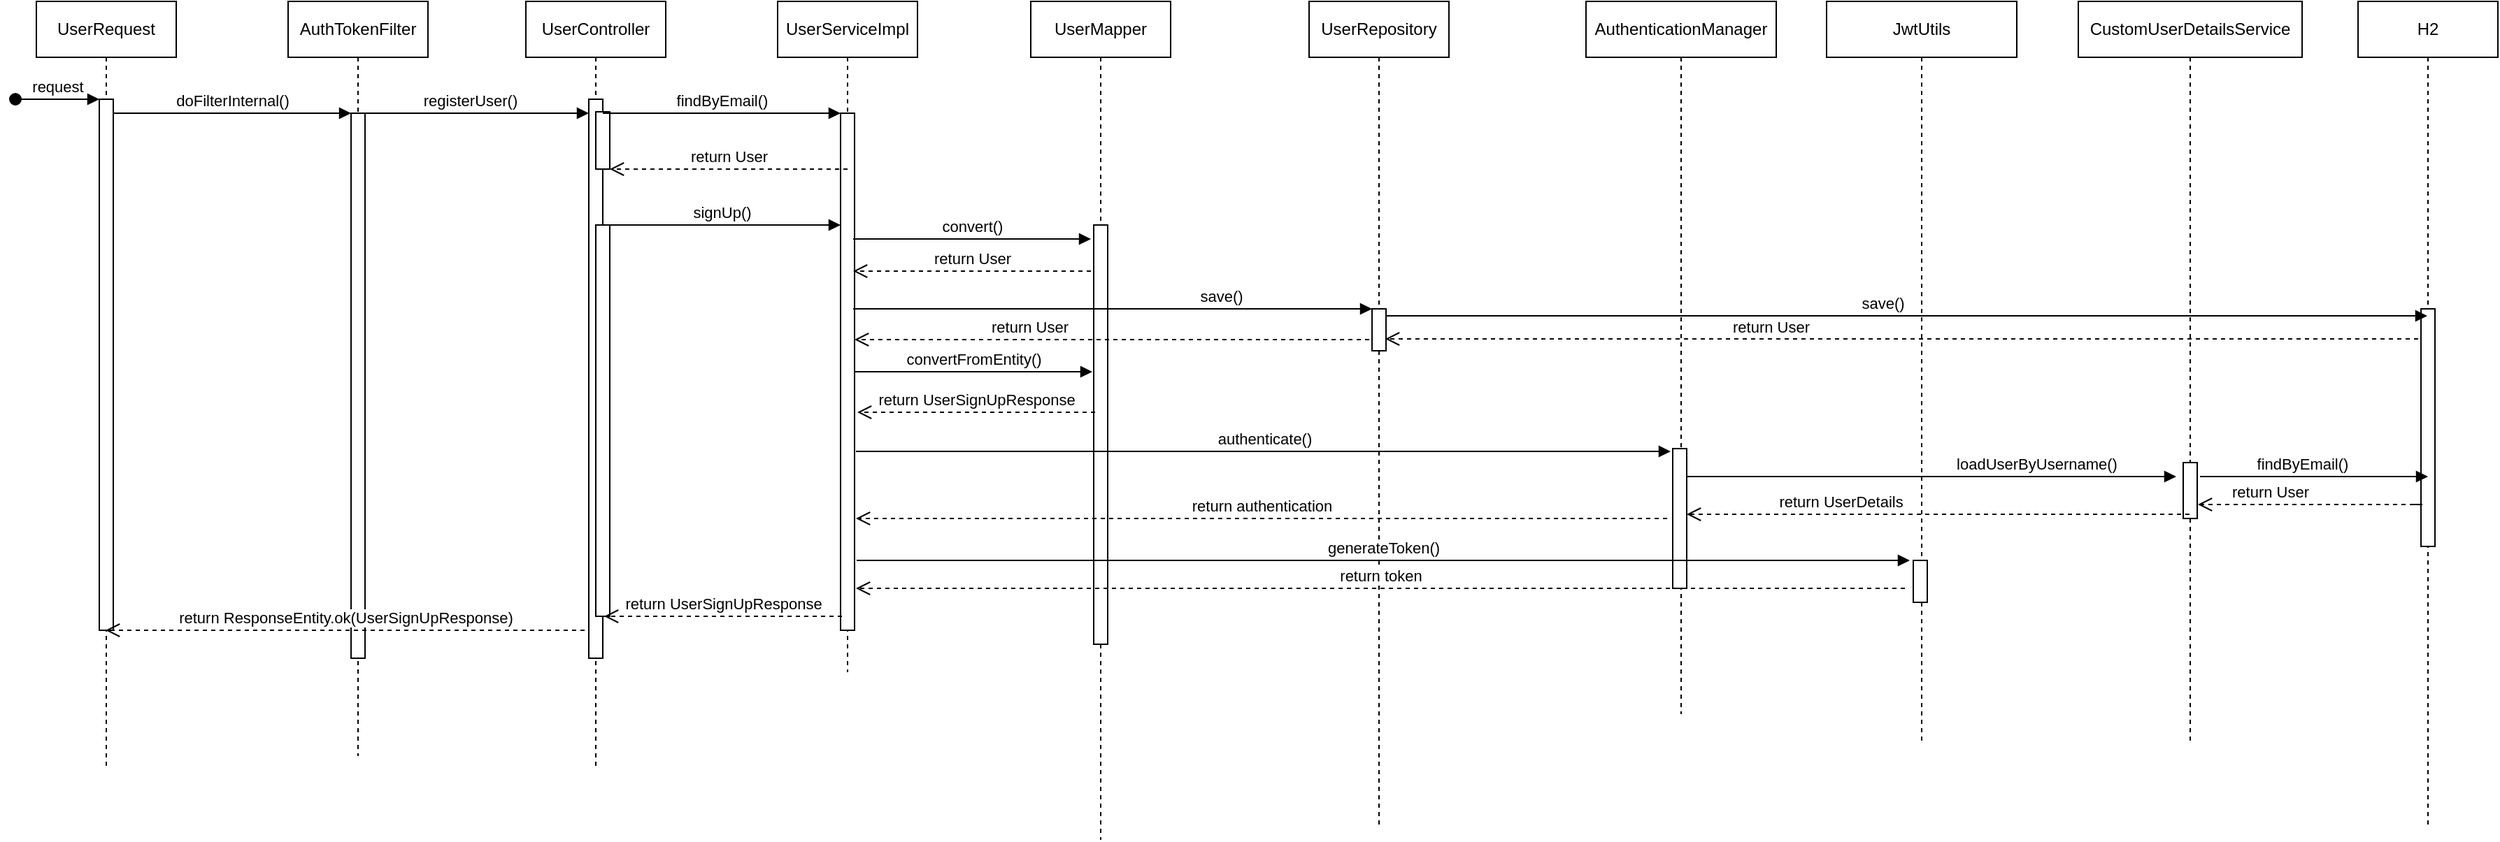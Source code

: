 <mxfile version="27.2.0">
  <diagram name="Page-1" id="2YBvvXClWsGukQMizWep">
    <mxGraphModel dx="1281" dy="658" grid="1" gridSize="10" guides="1" tooltips="1" connect="1" arrows="1" fold="1" page="1" pageScale="1" pageWidth="850" pageHeight="1100" math="0" shadow="0">
      <root>
        <mxCell id="0" />
        <mxCell id="1" parent="0" />
        <mxCell id="aM9ryv3xv72pqoxQDRHE-1" value="UserRequest" style="shape=umlLifeline;perimeter=lifelinePerimeter;whiteSpace=wrap;html=1;container=0;dropTarget=0;collapsible=0;recursiveResize=0;outlineConnect=0;portConstraint=eastwest;newEdgeStyle={&quot;edgeStyle&quot;:&quot;elbowEdgeStyle&quot;,&quot;elbow&quot;:&quot;vertical&quot;,&quot;curved&quot;:0,&quot;rounded&quot;:0};" parent="1" vertex="1">
          <mxGeometry x="40" y="40" width="100" height="550" as="geometry" />
        </mxCell>
        <mxCell id="aM9ryv3xv72pqoxQDRHE-2" value="" style="html=1;points=[];perimeter=orthogonalPerimeter;outlineConnect=0;targetShapes=umlLifeline;portConstraint=eastwest;newEdgeStyle={&quot;edgeStyle&quot;:&quot;elbowEdgeStyle&quot;,&quot;elbow&quot;:&quot;vertical&quot;,&quot;curved&quot;:0,&quot;rounded&quot;:0};" parent="aM9ryv3xv72pqoxQDRHE-1" vertex="1">
          <mxGeometry x="45" y="70" width="10" height="380" as="geometry" />
        </mxCell>
        <mxCell id="aM9ryv3xv72pqoxQDRHE-3" value="request" style="html=1;verticalAlign=bottom;startArrow=oval;endArrow=block;startSize=8;edgeStyle=elbowEdgeStyle;elbow=vertical;curved=0;rounded=0;" parent="aM9ryv3xv72pqoxQDRHE-1" target="aM9ryv3xv72pqoxQDRHE-2" edge="1">
          <mxGeometry relative="1" as="geometry">
            <mxPoint x="-15" y="70" as="sourcePoint" />
          </mxGeometry>
        </mxCell>
        <mxCell id="aM9ryv3xv72pqoxQDRHE-5" value="AuthTokenFilter" style="shape=umlLifeline;perimeter=lifelinePerimeter;whiteSpace=wrap;html=1;container=0;dropTarget=0;collapsible=0;recursiveResize=0;outlineConnect=0;portConstraint=eastwest;newEdgeStyle={&quot;edgeStyle&quot;:&quot;elbowEdgeStyle&quot;,&quot;elbow&quot;:&quot;vertical&quot;,&quot;curved&quot;:0,&quot;rounded&quot;:0};" parent="1" vertex="1">
          <mxGeometry x="220" y="40" width="100" height="540" as="geometry" />
        </mxCell>
        <mxCell id="aM9ryv3xv72pqoxQDRHE-6" value="" style="html=1;points=[];perimeter=orthogonalPerimeter;outlineConnect=0;targetShapes=umlLifeline;portConstraint=eastwest;newEdgeStyle={&quot;edgeStyle&quot;:&quot;elbowEdgeStyle&quot;,&quot;elbow&quot;:&quot;vertical&quot;,&quot;curved&quot;:0,&quot;rounded&quot;:0};" parent="aM9ryv3xv72pqoxQDRHE-5" vertex="1">
          <mxGeometry x="45" y="80" width="10" height="390" as="geometry" />
        </mxCell>
        <mxCell id="aM9ryv3xv72pqoxQDRHE-7" value="doFilterInternal()" style="html=1;verticalAlign=bottom;endArrow=block;edgeStyle=elbowEdgeStyle;elbow=vertical;curved=0;rounded=0;" parent="1" source="aM9ryv3xv72pqoxQDRHE-2" target="aM9ryv3xv72pqoxQDRHE-6" edge="1">
          <mxGeometry relative="1" as="geometry">
            <mxPoint x="195" y="130" as="sourcePoint" />
            <Array as="points">
              <mxPoint x="180" y="120" />
            </Array>
          </mxGeometry>
        </mxCell>
        <mxCell id="6xxu0KZQmQwQ1ctFK0O5-1" value="UserController" style="shape=umlLifeline;perimeter=lifelinePerimeter;whiteSpace=wrap;html=1;container=0;dropTarget=0;collapsible=0;recursiveResize=0;outlineConnect=0;portConstraint=eastwest;newEdgeStyle={&quot;edgeStyle&quot;:&quot;elbowEdgeStyle&quot;,&quot;elbow&quot;:&quot;vertical&quot;,&quot;curved&quot;:0,&quot;rounded&quot;:0};" vertex="1" parent="1">
          <mxGeometry x="390" y="40" width="100" height="550" as="geometry" />
        </mxCell>
        <mxCell id="6xxu0KZQmQwQ1ctFK0O5-2" value="" style="html=1;points=[];perimeter=orthogonalPerimeter;outlineConnect=0;targetShapes=umlLifeline;portConstraint=eastwest;newEdgeStyle={&quot;edgeStyle&quot;:&quot;elbowEdgeStyle&quot;,&quot;elbow&quot;:&quot;vertical&quot;,&quot;curved&quot;:0,&quot;rounded&quot;:0};" vertex="1" parent="6xxu0KZQmQwQ1ctFK0O5-1">
          <mxGeometry x="45" y="70" width="10" height="400" as="geometry" />
        </mxCell>
        <mxCell id="6xxu0KZQmQwQ1ctFK0O5-4" value="" style="html=1;points=[];perimeter=orthogonalPerimeter;outlineConnect=0;targetShapes=umlLifeline;portConstraint=eastwest;newEdgeStyle={&quot;edgeStyle&quot;:&quot;elbowEdgeStyle&quot;,&quot;elbow&quot;:&quot;vertical&quot;,&quot;curved&quot;:0,&quot;rounded&quot;:0};" vertex="1" parent="6xxu0KZQmQwQ1ctFK0O5-1">
          <mxGeometry x="50" y="79" width="10" height="41" as="geometry" />
        </mxCell>
        <mxCell id="6xxu0KZQmQwQ1ctFK0O5-25" value="" style="html=1;points=[];perimeter=orthogonalPerimeter;outlineConnect=0;targetShapes=umlLifeline;portConstraint=eastwest;newEdgeStyle={&quot;edgeStyle&quot;:&quot;elbowEdgeStyle&quot;,&quot;elbow&quot;:&quot;vertical&quot;,&quot;curved&quot;:0,&quot;rounded&quot;:0};" vertex="1" parent="6xxu0KZQmQwQ1ctFK0O5-1">
          <mxGeometry x="50" y="160" width="10" height="280" as="geometry" />
        </mxCell>
        <mxCell id="6xxu0KZQmQwQ1ctFK0O5-5" value="UserServiceImpl" style="shape=umlLifeline;perimeter=lifelinePerimeter;whiteSpace=wrap;html=1;container=0;dropTarget=0;collapsible=0;recursiveResize=0;outlineConnect=0;portConstraint=eastwest;newEdgeStyle={&quot;edgeStyle&quot;:&quot;elbowEdgeStyle&quot;,&quot;elbow&quot;:&quot;vertical&quot;,&quot;curved&quot;:0,&quot;rounded&quot;:0};" vertex="1" parent="1">
          <mxGeometry x="570" y="40" width="100" height="480" as="geometry" />
        </mxCell>
        <mxCell id="6xxu0KZQmQwQ1ctFK0O5-6" value="" style="html=1;points=[];perimeter=orthogonalPerimeter;outlineConnect=0;targetShapes=umlLifeline;portConstraint=eastwest;newEdgeStyle={&quot;edgeStyle&quot;:&quot;elbowEdgeStyle&quot;,&quot;elbow&quot;:&quot;vertical&quot;,&quot;curved&quot;:0,&quot;rounded&quot;:0};" vertex="1" parent="6xxu0KZQmQwQ1ctFK0O5-5">
          <mxGeometry x="45" y="80" width="10" height="370" as="geometry" />
        </mxCell>
        <mxCell id="6xxu0KZQmQwQ1ctFK0O5-7" value="findByEmail()" style="html=1;verticalAlign=bottom;endArrow=block;edgeStyle=elbowEdgeStyle;elbow=horizontal;curved=0;rounded=0;" edge="1" parent="1" source="6xxu0KZQmQwQ1ctFK0O5-2" target="6xxu0KZQmQwQ1ctFK0O5-6">
          <mxGeometry relative="1" as="geometry">
            <mxPoint x="545" y="130" as="sourcePoint" />
            <Array as="points">
              <mxPoint x="530" y="120" />
            </Array>
          </mxGeometry>
        </mxCell>
        <mxCell id="6xxu0KZQmQwQ1ctFK0O5-11" value="registerUser()" style="html=1;verticalAlign=bottom;endArrow=block;edgeStyle=elbowEdgeStyle;elbow=vertical;curved=0;rounded=0;" edge="1" parent="1">
          <mxGeometry relative="1" as="geometry">
            <mxPoint x="265" y="120" as="sourcePoint" />
            <Array as="points">
              <mxPoint x="350" y="120" />
            </Array>
            <mxPoint x="435" y="120" as="targetPoint" />
          </mxGeometry>
        </mxCell>
        <mxCell id="6xxu0KZQmQwQ1ctFK0O5-12" value="return User" style="html=1;verticalAlign=bottom;endArrow=open;dashed=1;endSize=8;edgeStyle=elbowEdgeStyle;elbow=vertical;curved=0;rounded=0;" edge="1" parent="1">
          <mxGeometry relative="1" as="geometry">
            <mxPoint x="450" y="160" as="targetPoint" />
            <Array as="points">
              <mxPoint x="545" y="160" />
            </Array>
            <mxPoint x="620" y="160" as="sourcePoint" />
          </mxGeometry>
        </mxCell>
        <mxCell id="6xxu0KZQmQwQ1ctFK0O5-13" value="signUp()" style="html=1;verticalAlign=bottom;endArrow=block;edgeStyle=elbowEdgeStyle;elbow=horizontal;curved=0;rounded=0;" edge="1" parent="1">
          <mxGeometry relative="1" as="geometry">
            <mxPoint x="445" y="200" as="sourcePoint" />
            <Array as="points">
              <mxPoint x="530" y="200" />
            </Array>
            <mxPoint x="615" y="200" as="targetPoint" />
          </mxGeometry>
        </mxCell>
        <mxCell id="6xxu0KZQmQwQ1ctFK0O5-14" value="UserMapper" style="shape=umlLifeline;perimeter=lifelinePerimeter;whiteSpace=wrap;html=1;container=0;dropTarget=0;collapsible=0;recursiveResize=0;outlineConnect=0;portConstraint=eastwest;newEdgeStyle={&quot;edgeStyle&quot;:&quot;elbowEdgeStyle&quot;,&quot;elbow&quot;:&quot;vertical&quot;,&quot;curved&quot;:0,&quot;rounded&quot;:0};" vertex="1" parent="1">
          <mxGeometry x="751" y="40" width="100" height="600" as="geometry" />
        </mxCell>
        <mxCell id="6xxu0KZQmQwQ1ctFK0O5-15" value="" style="html=1;points=[];perimeter=orthogonalPerimeter;outlineConnect=0;targetShapes=umlLifeline;portConstraint=eastwest;newEdgeStyle={&quot;edgeStyle&quot;:&quot;elbowEdgeStyle&quot;,&quot;elbow&quot;:&quot;vertical&quot;,&quot;curved&quot;:0,&quot;rounded&quot;:0};" vertex="1" parent="6xxu0KZQmQwQ1ctFK0O5-14">
          <mxGeometry x="45" y="160" width="10" height="300" as="geometry" />
        </mxCell>
        <mxCell id="6xxu0KZQmQwQ1ctFK0O5-16" value="convert()" style="html=1;verticalAlign=bottom;endArrow=block;edgeStyle=elbowEdgeStyle;elbow=horizontal;curved=0;rounded=0;" edge="1" parent="1">
          <mxGeometry relative="1" as="geometry">
            <mxPoint x="624" y="210" as="sourcePoint" />
            <Array as="points">
              <mxPoint x="709" y="210" />
            </Array>
            <mxPoint x="794" y="210" as="targetPoint" />
          </mxGeometry>
        </mxCell>
        <mxCell id="6xxu0KZQmQwQ1ctFK0O5-17" value="return User" style="html=1;verticalAlign=bottom;endArrow=open;dashed=1;endSize=8;edgeStyle=elbowEdgeStyle;elbow=vertical;curved=0;rounded=0;" edge="1" parent="1">
          <mxGeometry relative="1" as="geometry">
            <mxPoint x="624" y="233" as="targetPoint" />
            <Array as="points">
              <mxPoint x="719" y="233" />
            </Array>
            <mxPoint x="794" y="233" as="sourcePoint" />
          </mxGeometry>
        </mxCell>
        <mxCell id="6xxu0KZQmQwQ1ctFK0O5-18" value="save()" style="html=1;verticalAlign=bottom;endArrow=block;edgeStyle=elbowEdgeStyle;elbow=horizontal;curved=0;rounded=0;" edge="1" parent="1" target="6xxu0KZQmQwQ1ctFK0O5-20">
          <mxGeometry x="0.417" relative="1" as="geometry">
            <mxPoint x="624" y="260" as="sourcePoint" />
            <Array as="points">
              <mxPoint x="709" y="260" />
            </Array>
            <mxPoint x="990" y="260" as="targetPoint" />
            <mxPoint as="offset" />
          </mxGeometry>
        </mxCell>
        <mxCell id="6xxu0KZQmQwQ1ctFK0O5-19" value="UserRepository" style="shape=umlLifeline;perimeter=lifelinePerimeter;whiteSpace=wrap;html=1;container=0;dropTarget=0;collapsible=0;recursiveResize=0;outlineConnect=0;portConstraint=eastwest;newEdgeStyle={&quot;edgeStyle&quot;:&quot;elbowEdgeStyle&quot;,&quot;elbow&quot;:&quot;vertical&quot;,&quot;curved&quot;:0,&quot;rounded&quot;:0};" vertex="1" parent="1">
          <mxGeometry x="950" y="40" width="100" height="590" as="geometry" />
        </mxCell>
        <mxCell id="6xxu0KZQmQwQ1ctFK0O5-20" value="" style="html=1;points=[];perimeter=orthogonalPerimeter;outlineConnect=0;targetShapes=umlLifeline;portConstraint=eastwest;newEdgeStyle={&quot;edgeStyle&quot;:&quot;elbowEdgeStyle&quot;,&quot;elbow&quot;:&quot;vertical&quot;,&quot;curved&quot;:0,&quot;rounded&quot;:0};" vertex="1" parent="6xxu0KZQmQwQ1ctFK0O5-19">
          <mxGeometry x="45" y="220" width="10" height="30" as="geometry" />
        </mxCell>
        <mxCell id="6xxu0KZQmQwQ1ctFK0O5-21" value="return User" style="html=1;verticalAlign=bottom;endArrow=open;dashed=1;endSize=8;edgeStyle=elbowEdgeStyle;elbow=vertical;curved=0;rounded=0;" edge="1" parent="1">
          <mxGeometry x="0.321" relative="1" as="geometry">
            <mxPoint x="625" y="282" as="targetPoint" />
            <Array as="points">
              <mxPoint x="918" y="282" />
            </Array>
            <mxPoint x="993" y="282" as="sourcePoint" />
            <mxPoint as="offset" />
          </mxGeometry>
        </mxCell>
        <mxCell id="6xxu0KZQmQwQ1ctFK0O5-22" value="convertFromEntity()" style="html=1;verticalAlign=bottom;endArrow=block;edgeStyle=elbowEdgeStyle;elbow=horizontal;curved=0;rounded=0;" edge="1" parent="1">
          <mxGeometry relative="1" as="geometry">
            <mxPoint x="625" y="305" as="sourcePoint" />
            <Array as="points">
              <mxPoint x="710" y="305" />
            </Array>
            <mxPoint x="795" y="305" as="targetPoint" />
          </mxGeometry>
        </mxCell>
        <mxCell id="6xxu0KZQmQwQ1ctFK0O5-23" value="return UserSignUpResponse" style="html=1;verticalAlign=bottom;endArrow=open;dashed=1;endSize=8;edgeStyle=elbowEdgeStyle;elbow=horizontal;curved=0;rounded=0;" edge="1" parent="1">
          <mxGeometry relative="1" as="geometry">
            <mxPoint x="627" y="334" as="targetPoint" />
            <Array as="points">
              <mxPoint x="722" y="334" />
            </Array>
            <mxPoint x="797" y="334" as="sourcePoint" />
          </mxGeometry>
        </mxCell>
        <mxCell id="6xxu0KZQmQwQ1ctFK0O5-24" value="return UserSignUpResponse" style="html=1;verticalAlign=bottom;endArrow=open;dashed=1;endSize=8;edgeStyle=elbowEdgeStyle;elbow=horizontal;curved=0;rounded=0;" edge="1" parent="1">
          <mxGeometry relative="1" as="geometry">
            <mxPoint x="446" y="480" as="targetPoint" />
            <Array as="points">
              <mxPoint x="541" y="480" />
            </Array>
            <mxPoint x="616" y="480" as="sourcePoint" />
          </mxGeometry>
        </mxCell>
        <mxCell id="6xxu0KZQmQwQ1ctFK0O5-26" value="return ResponseEntity.ok(UserSignUpResponse)" style="html=1;verticalAlign=bottom;endArrow=open;dashed=1;endSize=8;edgeStyle=elbowEdgeStyle;elbow=horizontal;curved=0;rounded=0;" edge="1" parent="1">
          <mxGeometry relative="1" as="geometry">
            <mxPoint x="89.5" y="490" as="targetPoint" />
            <Array as="points">
              <mxPoint x="357" y="490" />
            </Array>
            <mxPoint x="432" y="490" as="sourcePoint" />
          </mxGeometry>
        </mxCell>
        <mxCell id="6xxu0KZQmQwQ1ctFK0O5-27" value="authenticate()" style="html=1;verticalAlign=bottom;endArrow=block;edgeStyle=elbowEdgeStyle;elbow=vertical;curved=0;rounded=0;" edge="1" parent="1">
          <mxGeometry relative="1" as="geometry">
            <mxPoint x="626" y="362" as="sourcePoint" />
            <Array as="points">
              <mxPoint x="702" y="362" />
            </Array>
            <mxPoint x="1208.5" y="362" as="targetPoint" />
          </mxGeometry>
        </mxCell>
        <mxCell id="6xxu0KZQmQwQ1ctFK0O5-28" value="AuthenticationManager" style="shape=umlLifeline;perimeter=lifelinePerimeter;whiteSpace=wrap;html=1;container=0;dropTarget=0;collapsible=0;recursiveResize=0;outlineConnect=0;portConstraint=eastwest;newEdgeStyle={&quot;edgeStyle&quot;:&quot;elbowEdgeStyle&quot;,&quot;elbow&quot;:&quot;vertical&quot;,&quot;curved&quot;:0,&quot;rounded&quot;:0};" vertex="1" parent="1">
          <mxGeometry x="1148" y="40" width="136" height="510" as="geometry" />
        </mxCell>
        <mxCell id="6xxu0KZQmQwQ1ctFK0O5-29" value="" style="html=1;points=[];perimeter=orthogonalPerimeter;outlineConnect=0;targetShapes=umlLifeline;portConstraint=eastwest;newEdgeStyle={&quot;edgeStyle&quot;:&quot;elbowEdgeStyle&quot;,&quot;elbow&quot;:&quot;vertical&quot;,&quot;curved&quot;:0,&quot;rounded&quot;:0};" vertex="1" parent="6xxu0KZQmQwQ1ctFK0O5-28">
          <mxGeometry x="62" y="320" width="10" height="100" as="geometry" />
        </mxCell>
        <mxCell id="6xxu0KZQmQwQ1ctFK0O5-30" value="return authentication" style="html=1;verticalAlign=bottom;endArrow=open;dashed=1;endSize=8;edgeStyle=elbowEdgeStyle;elbow=horizontal;curved=0;rounded=0;" edge="1" parent="1">
          <mxGeometry relative="1" as="geometry">
            <mxPoint x="626" y="410" as="targetPoint" />
            <Array as="points">
              <mxPoint x="1131" y="410" />
            </Array>
            <mxPoint x="1206" y="410" as="sourcePoint" />
          </mxGeometry>
        </mxCell>
        <mxCell id="6xxu0KZQmQwQ1ctFK0O5-31" value="JwtUtils" style="shape=umlLifeline;perimeter=lifelinePerimeter;whiteSpace=wrap;html=1;container=0;dropTarget=0;collapsible=0;recursiveResize=0;outlineConnect=0;portConstraint=eastwest;newEdgeStyle={&quot;edgeStyle&quot;:&quot;elbowEdgeStyle&quot;,&quot;elbow&quot;:&quot;vertical&quot;,&quot;curved&quot;:0,&quot;rounded&quot;:0};" vertex="1" parent="1">
          <mxGeometry x="1320" y="40" width="136" height="530" as="geometry" />
        </mxCell>
        <mxCell id="6xxu0KZQmQwQ1ctFK0O5-32" value="" style="html=1;points=[];perimeter=orthogonalPerimeter;outlineConnect=0;targetShapes=umlLifeline;portConstraint=eastwest;newEdgeStyle={&quot;edgeStyle&quot;:&quot;elbowEdgeStyle&quot;,&quot;elbow&quot;:&quot;vertical&quot;,&quot;curved&quot;:0,&quot;rounded&quot;:0};" vertex="1" parent="6xxu0KZQmQwQ1ctFK0O5-31">
          <mxGeometry x="62" y="400" width="10" height="30" as="geometry" />
        </mxCell>
        <mxCell id="6xxu0KZQmQwQ1ctFK0O5-33" value="generateToken()" style="html=1;verticalAlign=bottom;endArrow=block;edgeStyle=elbowEdgeStyle;elbow=vertical;curved=0;rounded=0;" edge="1" parent="1">
          <mxGeometry relative="1" as="geometry">
            <mxPoint x="626.5" y="440" as="sourcePoint" />
            <Array as="points">
              <mxPoint x="763" y="440" />
            </Array>
            <mxPoint x="1379.5" y="440" as="targetPoint" />
          </mxGeometry>
        </mxCell>
        <mxCell id="6xxu0KZQmQwQ1ctFK0O5-34" value="return token" style="html=1;verticalAlign=bottom;endArrow=open;dashed=1;endSize=8;edgeStyle=elbowEdgeStyle;elbow=horizontal;curved=0;rounded=0;" edge="1" parent="1">
          <mxGeometry relative="1" as="geometry">
            <mxPoint x="626" y="460" as="targetPoint" />
            <Array as="points">
              <mxPoint x="1301" y="460" />
            </Array>
            <mxPoint x="1376" y="460" as="sourcePoint" />
          </mxGeometry>
        </mxCell>
        <mxCell id="6xxu0KZQmQwQ1ctFK0O5-35" value="CustomUserDetailsService" style="shape=umlLifeline;perimeter=lifelinePerimeter;whiteSpace=wrap;html=1;container=0;dropTarget=0;collapsible=0;recursiveResize=0;outlineConnect=0;portConstraint=eastwest;newEdgeStyle={&quot;edgeStyle&quot;:&quot;elbowEdgeStyle&quot;,&quot;elbow&quot;:&quot;vertical&quot;,&quot;curved&quot;:0,&quot;rounded&quot;:0};" vertex="1" parent="1">
          <mxGeometry x="1500" y="40" width="160" height="530" as="geometry" />
        </mxCell>
        <mxCell id="6xxu0KZQmQwQ1ctFK0O5-36" value="" style="html=1;points=[];perimeter=orthogonalPerimeter;outlineConnect=0;targetShapes=umlLifeline;portConstraint=eastwest;newEdgeStyle={&quot;edgeStyle&quot;:&quot;elbowEdgeStyle&quot;,&quot;elbow&quot;:&quot;vertical&quot;,&quot;curved&quot;:0,&quot;rounded&quot;:0};" vertex="1" parent="6xxu0KZQmQwQ1ctFK0O5-35">
          <mxGeometry x="75" y="330" width="10" height="40" as="geometry" />
        </mxCell>
        <mxCell id="6xxu0KZQmQwQ1ctFK0O5-37" value="loadUserByUsername()" style="html=1;verticalAlign=bottom;endArrow=block;edgeStyle=elbowEdgeStyle;elbow=vertical;curved=0;rounded=0;" edge="1" parent="1">
          <mxGeometry x="0.429" relative="1" as="geometry">
            <mxPoint x="1220" y="380" as="sourcePoint" />
            <Array as="points">
              <mxPoint x="1296" y="380" />
            </Array>
            <mxPoint x="1570" y="380" as="targetPoint" />
            <mxPoint as="offset" />
          </mxGeometry>
        </mxCell>
        <mxCell id="6xxu0KZQmQwQ1ctFK0O5-38" value="return UserDetails" style="html=1;verticalAlign=bottom;endArrow=open;dashed=1;endSize=8;edgeStyle=elbowEdgeStyle;elbow=horizontal;curved=0;rounded=0;" edge="1" parent="1">
          <mxGeometry x="0.388" relative="1" as="geometry">
            <mxPoint x="1220" y="407" as="targetPoint" />
            <Array as="points">
              <mxPoint x="1435" y="407" />
            </Array>
            <mxPoint x="1579.5" y="407" as="sourcePoint" />
            <mxPoint as="offset" />
          </mxGeometry>
        </mxCell>
        <mxCell id="6xxu0KZQmQwQ1ctFK0O5-39" value="H2" style="shape=umlLifeline;perimeter=lifelinePerimeter;whiteSpace=wrap;html=1;container=0;dropTarget=0;collapsible=0;recursiveResize=0;outlineConnect=0;portConstraint=eastwest;newEdgeStyle={&quot;edgeStyle&quot;:&quot;elbowEdgeStyle&quot;,&quot;elbow&quot;:&quot;vertical&quot;,&quot;curved&quot;:0,&quot;rounded&quot;:0};" vertex="1" parent="1">
          <mxGeometry x="1700" y="40" width="100" height="590" as="geometry" />
        </mxCell>
        <mxCell id="6xxu0KZQmQwQ1ctFK0O5-40" value="" style="html=1;points=[];perimeter=orthogonalPerimeter;outlineConnect=0;targetShapes=umlLifeline;portConstraint=eastwest;newEdgeStyle={&quot;edgeStyle&quot;:&quot;elbowEdgeStyle&quot;,&quot;elbow&quot;:&quot;vertical&quot;,&quot;curved&quot;:0,&quot;rounded&quot;:0};" vertex="1" parent="6xxu0KZQmQwQ1ctFK0O5-39">
          <mxGeometry x="45" y="220" width="10" height="170" as="geometry" />
        </mxCell>
        <mxCell id="6xxu0KZQmQwQ1ctFK0O5-41" value="save()" style="html=1;verticalAlign=bottom;endArrow=block;edgeStyle=elbowEdgeStyle;elbow=horizontal;curved=0;rounded=0;" edge="1" parent="1" target="6xxu0KZQmQwQ1ctFK0O5-39">
          <mxGeometry x="-0.046" relative="1" as="geometry">
            <mxPoint x="1005" y="265" as="sourcePoint" />
            <Array as="points">
              <mxPoint x="1090" y="265" />
            </Array>
            <mxPoint x="1376" y="265" as="targetPoint" />
            <mxPoint as="offset" />
          </mxGeometry>
        </mxCell>
        <mxCell id="6xxu0KZQmQwQ1ctFK0O5-42" value="return User" style="html=1;verticalAlign=bottom;endArrow=open;dashed=1;endSize=8;edgeStyle=elbowEdgeStyle;elbow=vertical;curved=0;rounded=0;" edge="1" parent="1">
          <mxGeometry x="0.254" relative="1" as="geometry">
            <mxPoint x="1004.5" y="281.5" as="targetPoint" />
            <Array as="points">
              <mxPoint x="1668" y="281.5" />
            </Array>
            <mxPoint x="1743" y="281.5" as="sourcePoint" />
            <mxPoint as="offset" />
          </mxGeometry>
        </mxCell>
        <mxCell id="6xxu0KZQmQwQ1ctFK0O5-43" value="findByEmail()" style="html=1;verticalAlign=bottom;endArrow=block;edgeStyle=elbowEdgeStyle;elbow=vertical;curved=0;rounded=0;" edge="1" parent="1">
          <mxGeometry x="-0.104" relative="1" as="geometry">
            <mxPoint x="1587" y="380" as="sourcePoint" />
            <Array as="points">
              <mxPoint x="1663" y="380" />
            </Array>
            <mxPoint x="1750" y="380" as="targetPoint" />
            <mxPoint as="offset" />
          </mxGeometry>
        </mxCell>
        <mxCell id="6xxu0KZQmQwQ1ctFK0O5-44" value="return User" style="html=1;verticalAlign=bottom;endArrow=open;dashed=1;endSize=8;edgeStyle=elbowEdgeStyle;elbow=horizontal;curved=0;rounded=0;" edge="1" parent="1">
          <mxGeometry x="0.388" relative="1" as="geometry">
            <mxPoint x="1585.5" y="400" as="targetPoint" />
            <Array as="points">
              <mxPoint x="1746" y="555" />
            </Array>
            <mxPoint x="1740" y="400" as="sourcePoint" />
            <mxPoint as="offset" />
          </mxGeometry>
        </mxCell>
      </root>
    </mxGraphModel>
  </diagram>
</mxfile>
